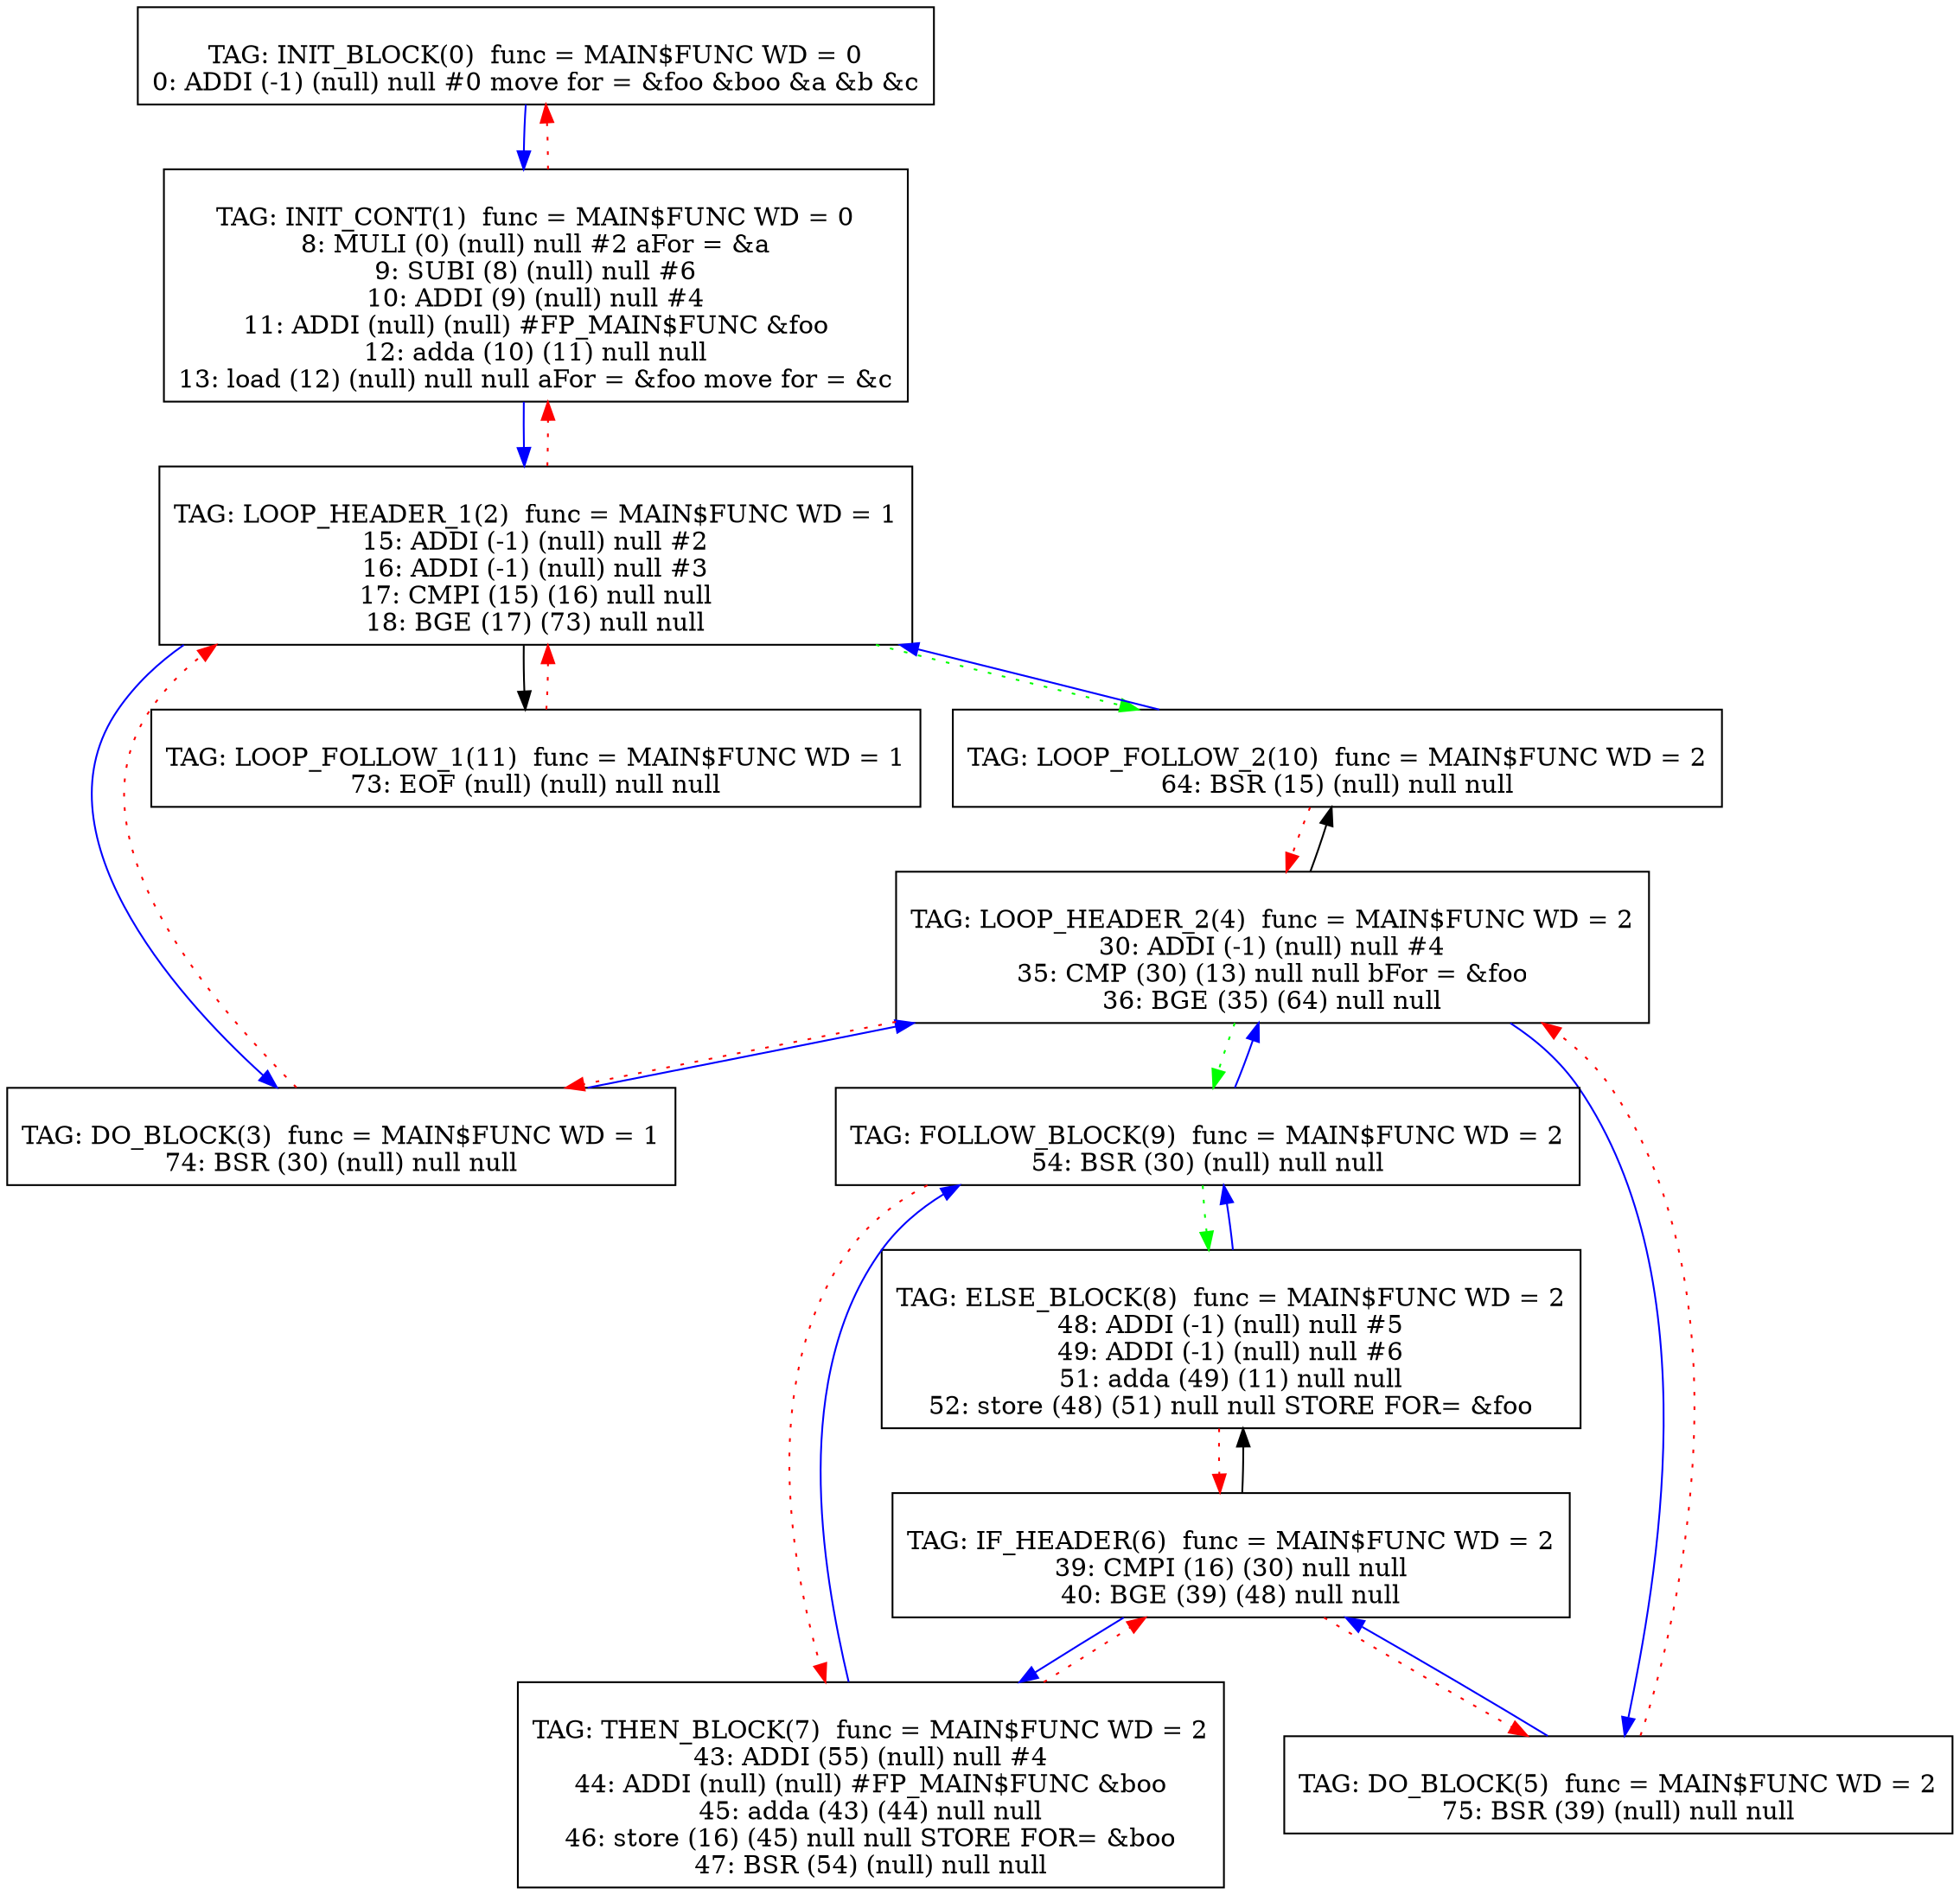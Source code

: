 digraph {
0[label="
TAG: INIT_BLOCK(0)  func = MAIN$FUNC WD = 0
0: ADDI (-1) (null) null #0 move for = &foo &boo &a &b &c
"];
0[shape=box];
0 -> 1[color=blue]
1[label="
TAG: INIT_CONT(1)  func = MAIN$FUNC WD = 0
8: MULI (0) (null) null #2 aFor = &a
9: SUBI (8) (null) null #6
10: ADDI (9) (null) null #4
11: ADDI (null) (null) #FP_MAIN$FUNC &foo
12: adda (10) (11) null null
13: load (12) (null) null null aFor = &foo move for = &c
"];
1[shape=box];
1 -> 2[color=blue]
1 -> 0[color=red][style=dotted]
2[label="
TAG: LOOP_HEADER_1(2)  func = MAIN$FUNC WD = 1
15: ADDI (-1) (null) null #2
16: ADDI (-1) (null) null #3
17: CMPI (15) (16) null null
18: BGE (17) (73) null null
"];
2[shape=box];
2 -> 3[color=blue]
2 -> 11[color=black]
2 -> 1[color=red][style=dotted]
2 -> 10[color=green][style=dotted]
3[label="
TAG: DO_BLOCK(3)  func = MAIN$FUNC WD = 1
74: BSR (30) (null) null null
"];
3[shape=box];
3 -> 4[color=blue]
3 -> 2[color=red][style=dotted]
4[label="
TAG: LOOP_HEADER_2(4)  func = MAIN$FUNC WD = 2
30: ADDI (-1) (null) null #4
35: CMP (30) (13) null null bFor = &foo
36: BGE (35) (64) null null
"];
4[shape=box];
4 -> 5[color=blue]
4 -> 10[color=black]
4 -> 3[color=red][style=dotted]
4 -> 9[color=green][style=dotted]
5[label="
TAG: DO_BLOCK(5)  func = MAIN$FUNC WD = 2
75: BSR (39) (null) null null
"];
5[shape=box];
5 -> 6[color=blue]
5 -> 4[color=red][style=dotted]
6[label="
TAG: IF_HEADER(6)  func = MAIN$FUNC WD = 2
39: CMPI (16) (30) null null
40: BGE (39) (48) null null
"];
6[shape=box];
6 -> 7[color=blue]
6 -> 8[color=black]
6 -> 5[color=red][style=dotted]
7[label="
TAG: THEN_BLOCK(7)  func = MAIN$FUNC WD = 2
43: ADDI (55) (null) null #4
44: ADDI (null) (null) #FP_MAIN$FUNC &boo
45: adda (43) (44) null null
46: store (16) (45) null null STORE FOR= &boo
47: BSR (54) (null) null null
"];
7[shape=box];
7 -> 9[color=blue]
7 -> 6[color=red][style=dotted]
8[label="
TAG: ELSE_BLOCK(8)  func = MAIN$FUNC WD = 2
48: ADDI (-1) (null) null #5
49: ADDI (-1) (null) null #6
51: adda (49) (11) null null
52: store (48) (51) null null STORE FOR= &foo
"];
8[shape=box];
8 -> 9[color=blue]
8 -> 6[color=red][style=dotted]
9[label="
TAG: FOLLOW_BLOCK(9)  func = MAIN$FUNC WD = 2
54: BSR (30) (null) null null
"];
9[shape=box];
9 -> 4[color=blue]
9 -> 7[color=red][style=dotted]
9 -> 8[color=green][style=dotted]
10[label="
TAG: LOOP_FOLLOW_2(10)  func = MAIN$FUNC WD = 2
64: BSR (15) (null) null null
"];
10[shape=box];
10 -> 2[color=blue]
10 -> 4[color=red][style=dotted]
11[label="
TAG: LOOP_FOLLOW_1(11)  func = MAIN$FUNC WD = 1
73: EOF (null) (null) null null
"];
11[shape=box];
11 -> 2[color=red][style=dotted]
}